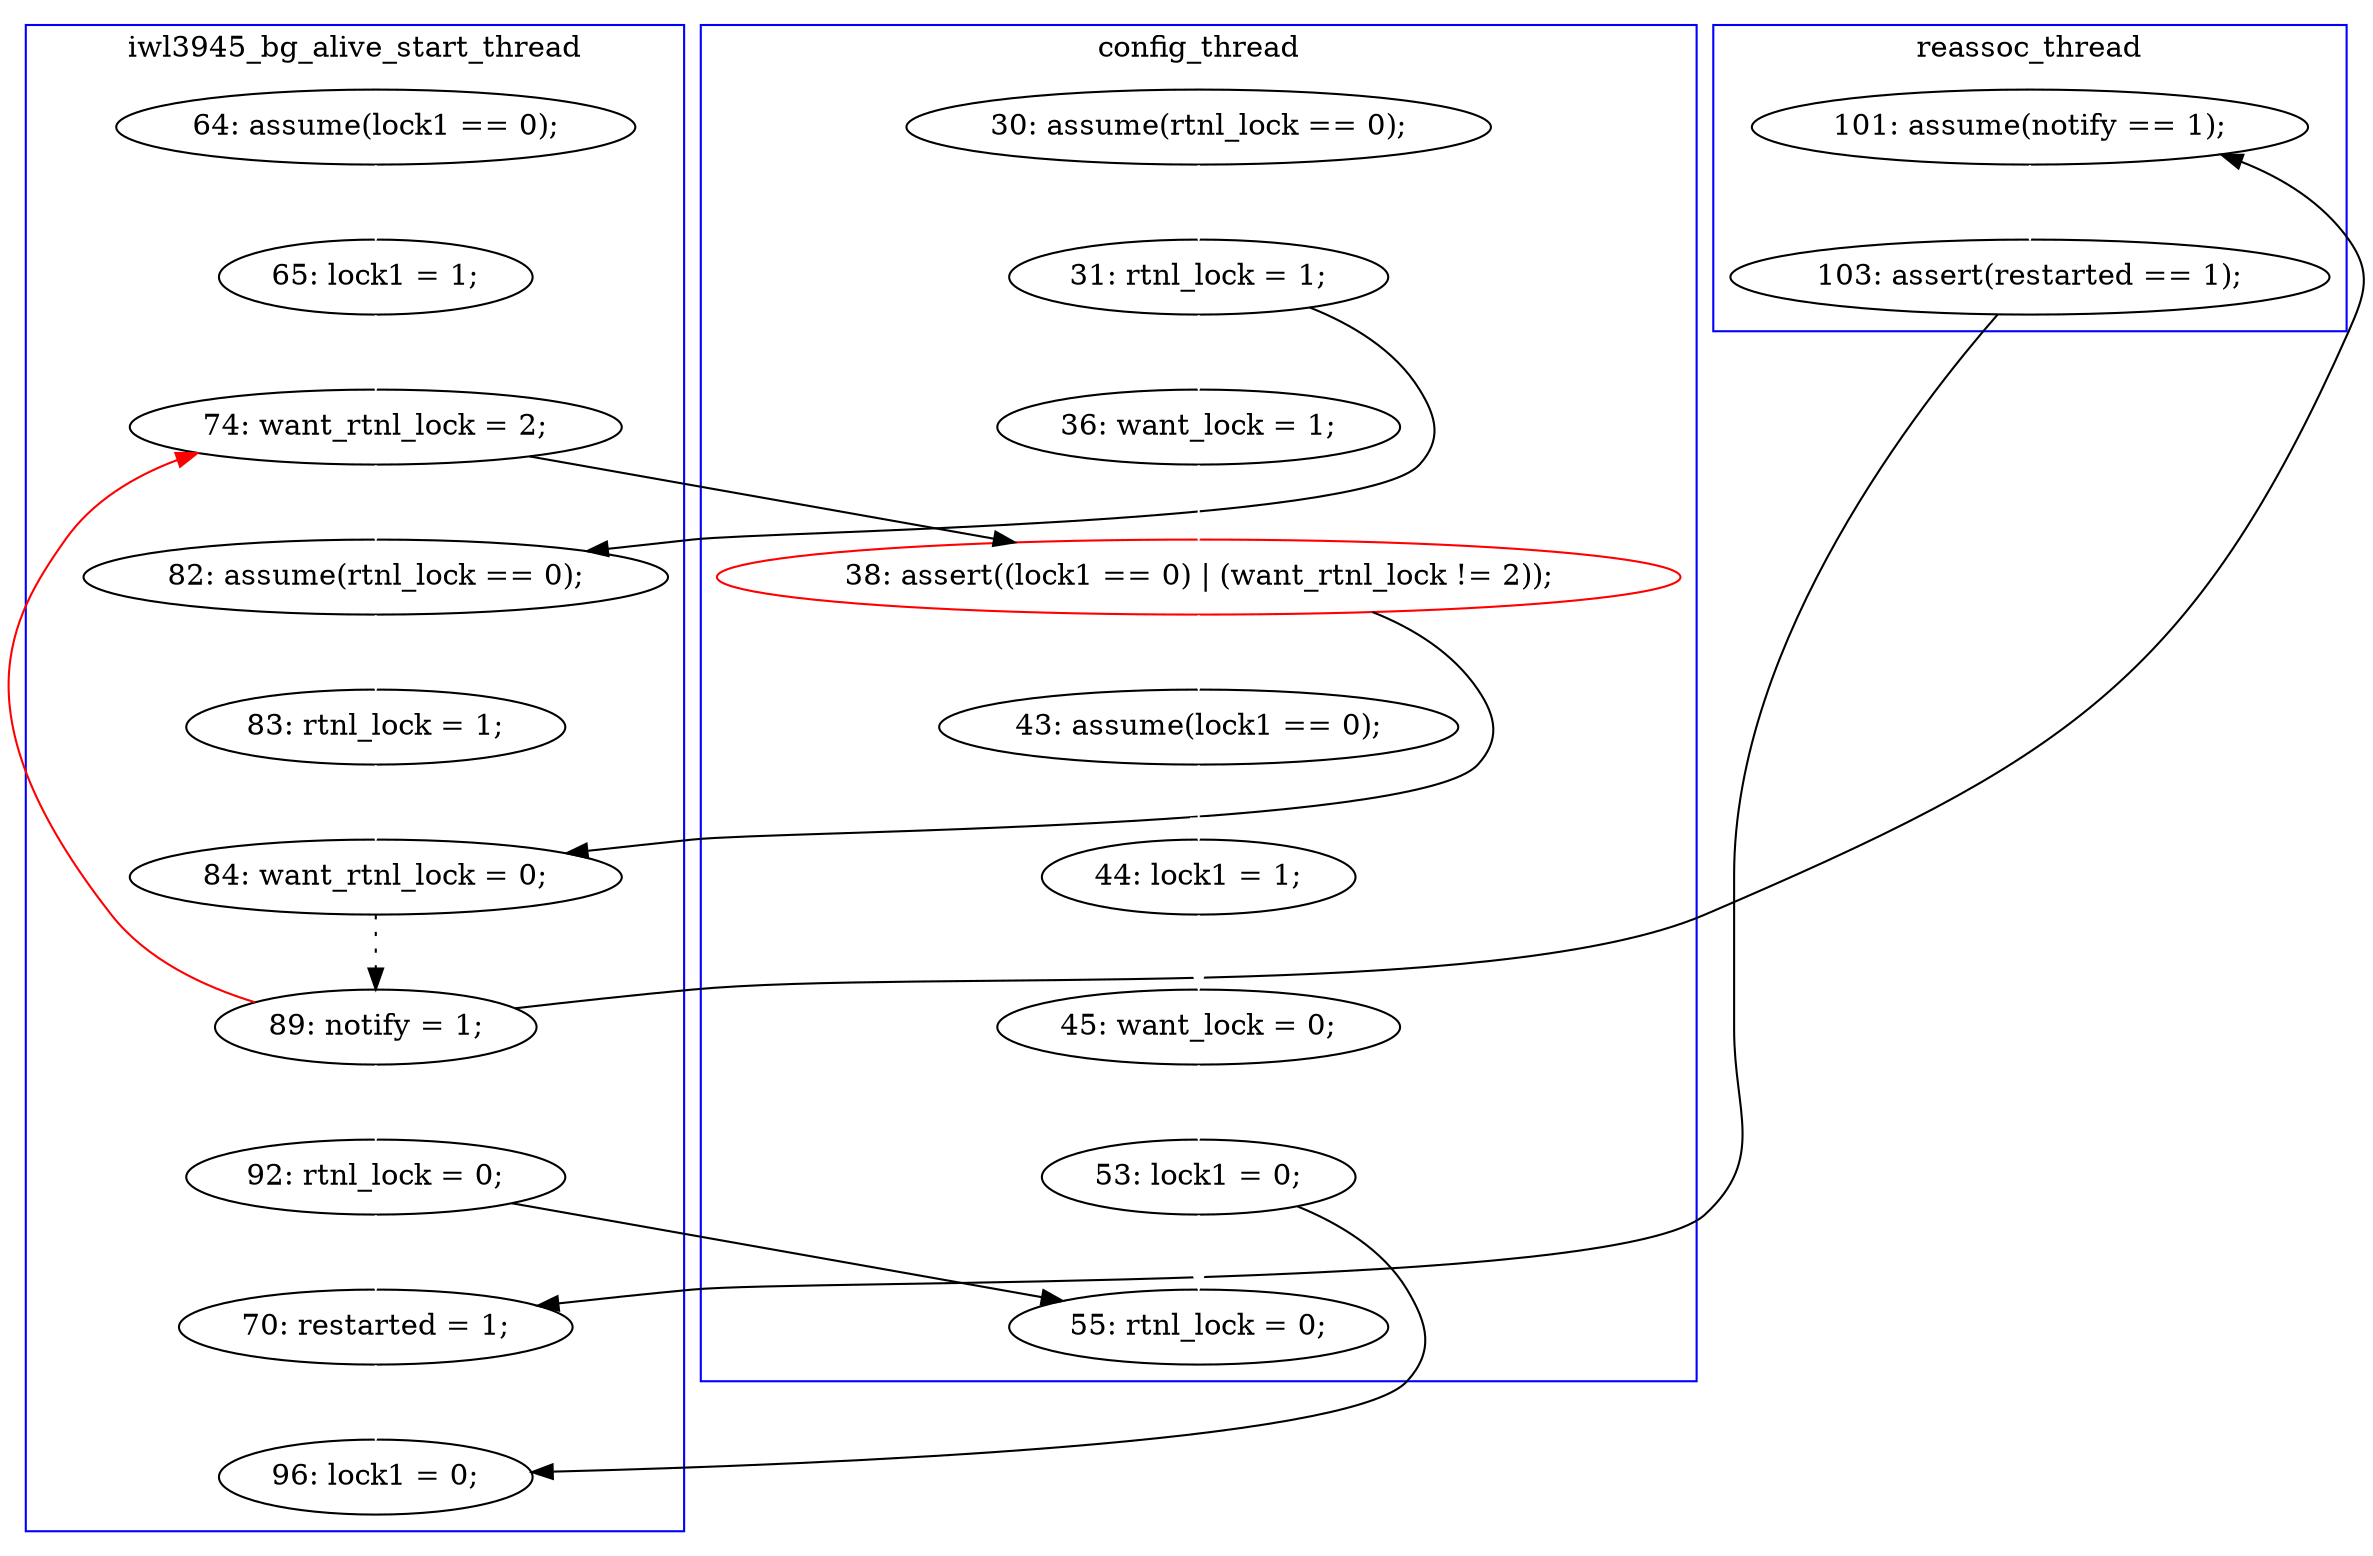 digraph Counterexample {
	23 -> 26 [color = black, style = solid, constraint = false]
	37 -> 39 [color = white, style = solid]
	32 -> 33 [color = black, style = solid, constraint = false]
	19 -> 28 [color = white, style = solid]
	19 -> 22 [color = black, style = solid, constraint = false]
	23 -> 17 [color = red, style = solid, constraint = false]
	11 -> 12 [color = white, style = solid]
	22 -> 23 [color = black, style = dotted]
	18 -> 19 [color = white, style = solid]
	28 -> 29 [color = white, style = solid]
	14 -> 15 [color = white, style = solid]
	23 -> 32 [color = white, style = solid]
	32 -> 37 [color = white, style = solid]
	27 -> 37 [color = black, style = solid, constraint = false]
	29 -> 30 [color = white, style = solid]
	21 -> 22 [color = white, style = solid]
	17 -> 19 [color = black, style = solid, constraint = false]
	15 -> 17 [color = white, style = solid]
	31 -> 33 [color = white, style = solid]
	17 -> 20 [color = white, style = solid]
	26 -> 27 [color = white, style = solid]
	12 -> 18 [color = white, style = solid]
	30 -> 31 [color = white, style = solid]
	12 -> 20 [color = black, style = solid, constraint = false]
	31 -> 39 [color = black, style = solid, constraint = false]
	20 -> 21 [color = white, style = solid]
	subgraph cluster3 {
		label = reassoc_thread
		color = blue
		26  [label = "101: assume(notify == 1);"]
		27  [label = "103: assert(restarted == 1);"]
	}
	subgraph cluster2 {
		label = iwl3945_bg_alive_start_thread
		color = blue
		23  [label = "89: notify = 1;"]
		15  [label = "65: lock1 = 1;"]
		17  [label = "74: want_rtnl_lock = 2;"]
		32  [label = "92: rtnl_lock = 0;"]
		20  [label = "82: assume(rtnl_lock == 0);"]
		37  [label = "70: restarted = 1;"]
		21  [label = "83: rtnl_lock = 1;"]
		14  [label = "64: assume(lock1 == 0);"]
		22  [label = "84: want_rtnl_lock = 0;"]
		39  [label = "96: lock1 = 0;"]
	}
	subgraph cluster1 {
		label = config_thread
		color = blue
		18  [label = "36: want_lock = 1;"]
		19  [label = "38: assert((lock1 == 0) | (want_rtnl_lock != 2));", color = red]
		11  [label = "30: assume(rtnl_lock == 0);"]
		30  [label = "45: want_lock = 0;"]
		28  [label = "43: assume(lock1 == 0);"]
		31  [label = "53: lock1 = 0;"]
		29  [label = "44: lock1 = 1;"]
		12  [label = "31: rtnl_lock = 1;"]
		33  [label = "55: rtnl_lock = 0;"]
	}
}